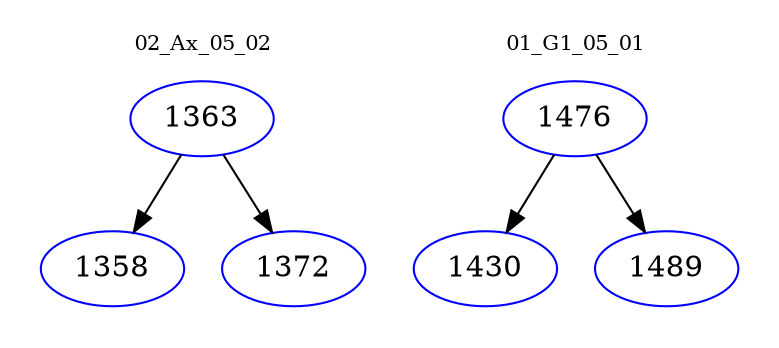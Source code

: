 digraph{
subgraph cluster_0 {
color = white
label = "02_Ax_05_02";
fontsize=10;
T0_1363 [label="1363", color="blue"]
T0_1363 -> T0_1358 [color="black"]
T0_1358 [label="1358", color="blue"]
T0_1363 -> T0_1372 [color="black"]
T0_1372 [label="1372", color="blue"]
}
subgraph cluster_1 {
color = white
label = "01_G1_05_01";
fontsize=10;
T1_1476 [label="1476", color="blue"]
T1_1476 -> T1_1430 [color="black"]
T1_1430 [label="1430", color="blue"]
T1_1476 -> T1_1489 [color="black"]
T1_1489 [label="1489", color="blue"]
}
}

